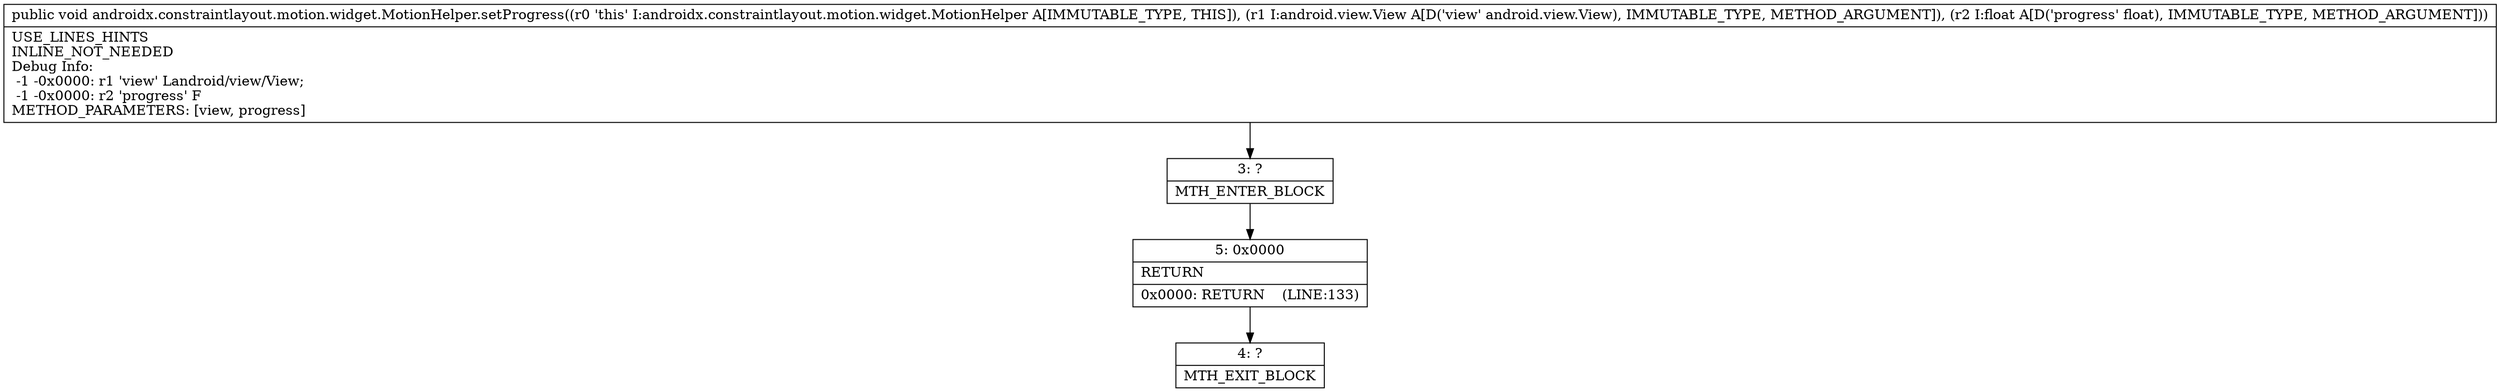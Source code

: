 digraph "CFG forandroidx.constraintlayout.motion.widget.MotionHelper.setProgress(Landroid\/view\/View;F)V" {
Node_3 [shape=record,label="{3\:\ ?|MTH_ENTER_BLOCK\l}"];
Node_5 [shape=record,label="{5\:\ 0x0000|RETURN\l|0x0000: RETURN    (LINE:133)\l}"];
Node_4 [shape=record,label="{4\:\ ?|MTH_EXIT_BLOCK\l}"];
MethodNode[shape=record,label="{public void androidx.constraintlayout.motion.widget.MotionHelper.setProgress((r0 'this' I:androidx.constraintlayout.motion.widget.MotionHelper A[IMMUTABLE_TYPE, THIS]), (r1 I:android.view.View A[D('view' android.view.View), IMMUTABLE_TYPE, METHOD_ARGUMENT]), (r2 I:float A[D('progress' float), IMMUTABLE_TYPE, METHOD_ARGUMENT]))  | USE_LINES_HINTS\lINLINE_NOT_NEEDED\lDebug Info:\l  \-1 \-0x0000: r1 'view' Landroid\/view\/View;\l  \-1 \-0x0000: r2 'progress' F\lMETHOD_PARAMETERS: [view, progress]\l}"];
MethodNode -> Node_3;Node_3 -> Node_5;
Node_5 -> Node_4;
}


